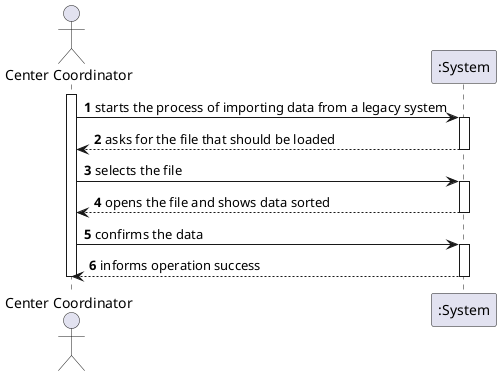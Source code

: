@startuml US17_SSD
autonumber

actor "Center Coordinator" as COORDINATOR

activate COORDINATOR

COORDINATOR -> ":System" : starts the process of importing data from a legacy system
activate ":System"

":System" --> COORDINATOR : asks for the file that should be loaded
deactivate ":System"

COORDINATOR -> ":System" : selects the file
activate ":System"

' sorted by arrival time or by the center leaving time
":System" --> COORDINATOR : opens the file and shows data sorted
deactivate ":System"

COORDINATOR -> ":System" : confirms the data
activate ":System"

":System" --> COORDINATOR : informs operation success
deactivate ":System"

deactivate COORDINATOR

@enduml
